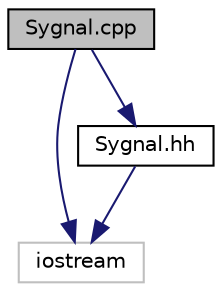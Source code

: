 digraph G
{
  edge [fontname="Helvetica",fontsize="10",labelfontname="Helvetica",labelfontsize="10"];
  node [fontname="Helvetica",fontsize="10",shape=record];
  Node1 [label="Sygnal.cpp",height=0.2,width=0.4,color="black", fillcolor="grey75", style="filled" fontcolor="black"];
  Node1 -> Node2 [color="midnightblue",fontsize="10",style="solid",fontname="Helvetica"];
  Node2 [label="iostream",height=0.2,width=0.4,color="grey75", fillcolor="white", style="filled"];
  Node1 -> Node3 [color="midnightblue",fontsize="10",style="solid",fontname="Helvetica"];
  Node3 [label="Sygnal.hh",height=0.2,width=0.4,color="black", fillcolor="white", style="filled",URL="$_sygnal_8hh.html",tooltip="Zawiera definicję klasy Sygnal."];
  Node3 -> Node2 [color="midnightblue",fontsize="10",style="solid",fontname="Helvetica"];
}
